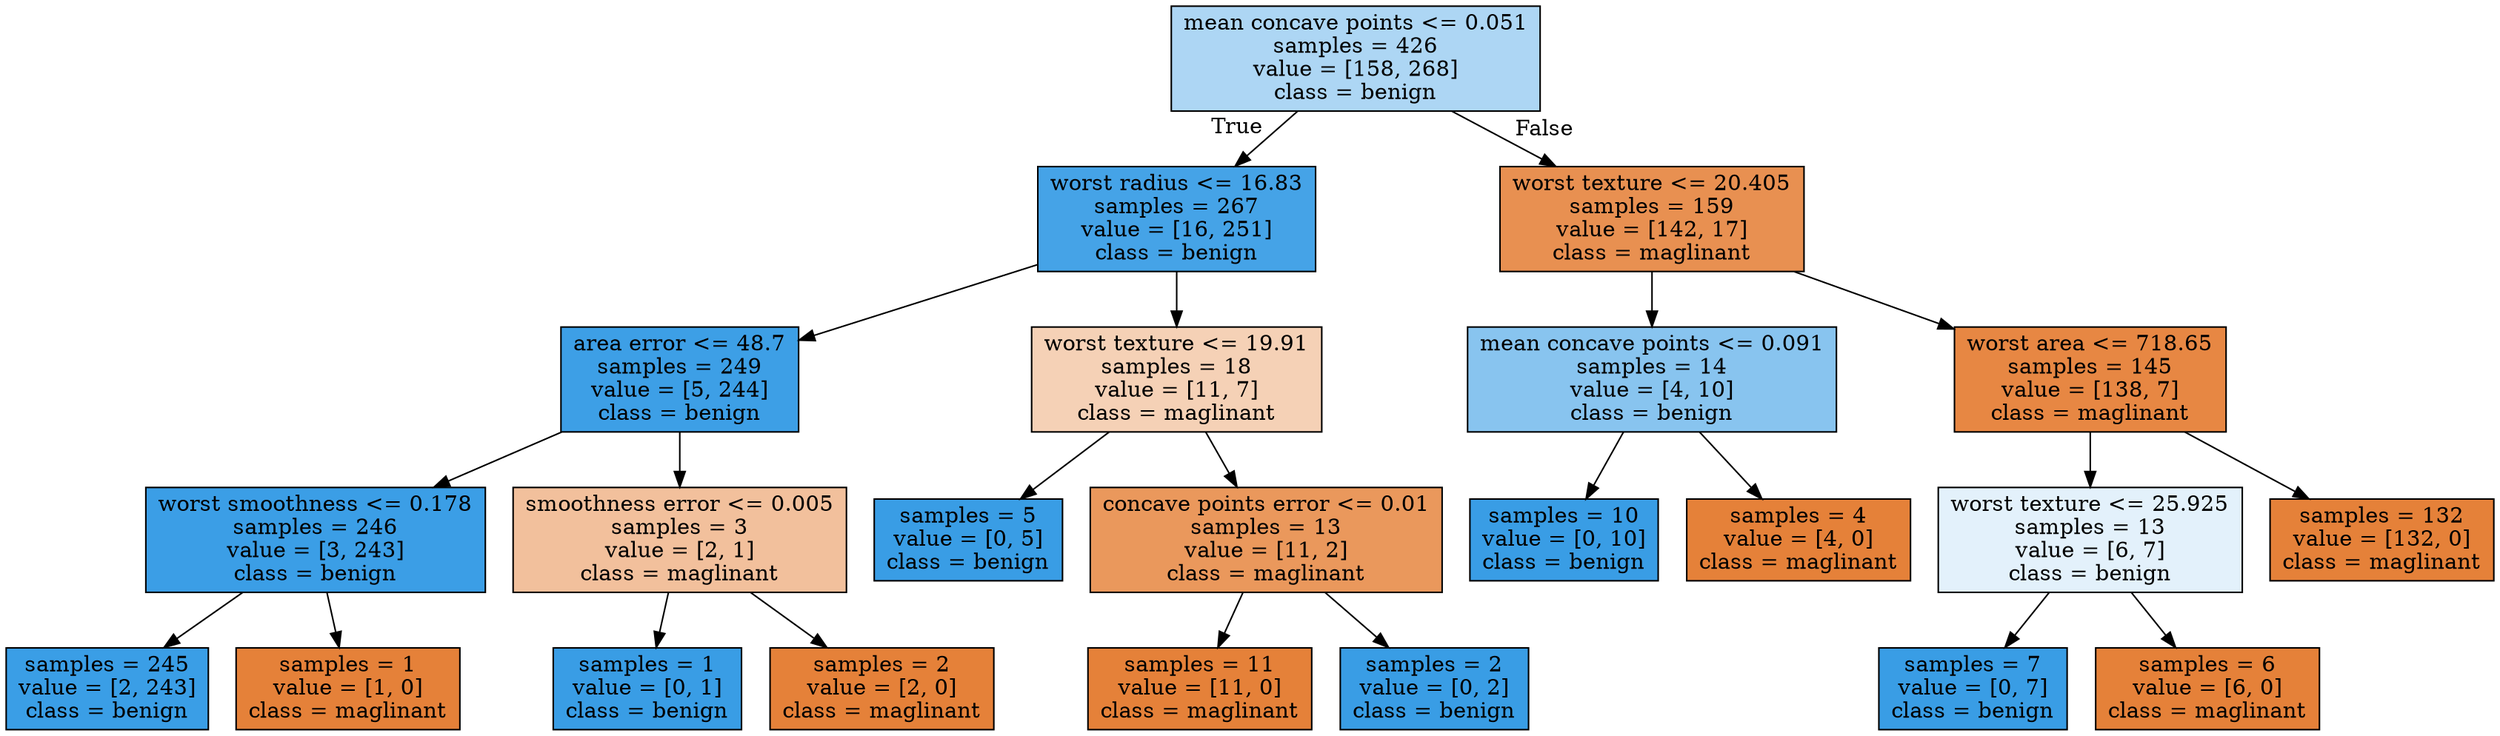 digraph Tree {
node [shape=box, style="filled", color="black"] ;
0 [label="mean concave points <= 0.051\nsamples = 426\nvalue = [158, 268]\nclass = benign", fillcolor="#399de569"] ;
1 [label="worst radius <= 16.83\nsamples = 267\nvalue = [16, 251]\nclass = benign", fillcolor="#399de5ef"] ;
0 -> 1 [labeldistance=2.5, labelangle=45, headlabel="True"] ;
2 [label="area error <= 48.7\nsamples = 249\nvalue = [5, 244]\nclass = benign", fillcolor="#399de5fa"] ;
1 -> 2 ;
3 [label="worst smoothness <= 0.178\nsamples = 246\nvalue = [3, 243]\nclass = benign", fillcolor="#399de5fc"] ;
2 -> 3 ;
4 [label="samples = 245\nvalue = [2, 243]\nclass = benign", fillcolor="#399de5fd"] ;
3 -> 4 ;
5 [label="samples = 1\nvalue = [1, 0]\nclass = maglinant", fillcolor="#e58139ff"] ;
3 -> 5 ;
6 [label="smoothness error <= 0.005\nsamples = 3\nvalue = [2, 1]\nclass = maglinant", fillcolor="#e581397f"] ;
2 -> 6 ;
7 [label="samples = 1\nvalue = [0, 1]\nclass = benign", fillcolor="#399de5ff"] ;
6 -> 7 ;
8 [label="samples = 2\nvalue = [2, 0]\nclass = maglinant", fillcolor="#e58139ff"] ;
6 -> 8 ;
9 [label="worst texture <= 19.91\nsamples = 18\nvalue = [11, 7]\nclass = maglinant", fillcolor="#e581395d"] ;
1 -> 9 ;
10 [label="samples = 5\nvalue = [0, 5]\nclass = benign", fillcolor="#399de5ff"] ;
9 -> 10 ;
11 [label="concave points error <= 0.01\nsamples = 13\nvalue = [11, 2]\nclass = maglinant", fillcolor="#e58139d1"] ;
9 -> 11 ;
12 [label="samples = 11\nvalue = [11, 0]\nclass = maglinant", fillcolor="#e58139ff"] ;
11 -> 12 ;
13 [label="samples = 2\nvalue = [0, 2]\nclass = benign", fillcolor="#399de5ff"] ;
11 -> 13 ;
14 [label="worst texture <= 20.405\nsamples = 159\nvalue = [142, 17]\nclass = maglinant", fillcolor="#e58139e0"] ;
0 -> 14 [labeldistance=2.5, labelangle=-45, headlabel="False"] ;
15 [label="mean concave points <= 0.091\nsamples = 14\nvalue = [4, 10]\nclass = benign", fillcolor="#399de599"] ;
14 -> 15 ;
16 [label="samples = 10\nvalue = [0, 10]\nclass = benign", fillcolor="#399de5ff"] ;
15 -> 16 ;
17 [label="samples = 4\nvalue = [4, 0]\nclass = maglinant", fillcolor="#e58139ff"] ;
15 -> 17 ;
18 [label="worst area <= 718.65\nsamples = 145\nvalue = [138, 7]\nclass = maglinant", fillcolor="#e58139f2"] ;
14 -> 18 ;
19 [label="worst texture <= 25.925\nsamples = 13\nvalue = [6, 7]\nclass = benign", fillcolor="#399de524"] ;
18 -> 19 ;
20 [label="samples = 7\nvalue = [0, 7]\nclass = benign", fillcolor="#399de5ff"] ;
19 -> 20 ;
21 [label="samples = 6\nvalue = [6, 0]\nclass = maglinant", fillcolor="#e58139ff"] ;
19 -> 21 ;
22 [label="samples = 132\nvalue = [132, 0]\nclass = maglinant", fillcolor="#e58139ff"] ;
18 -> 22 ;
}